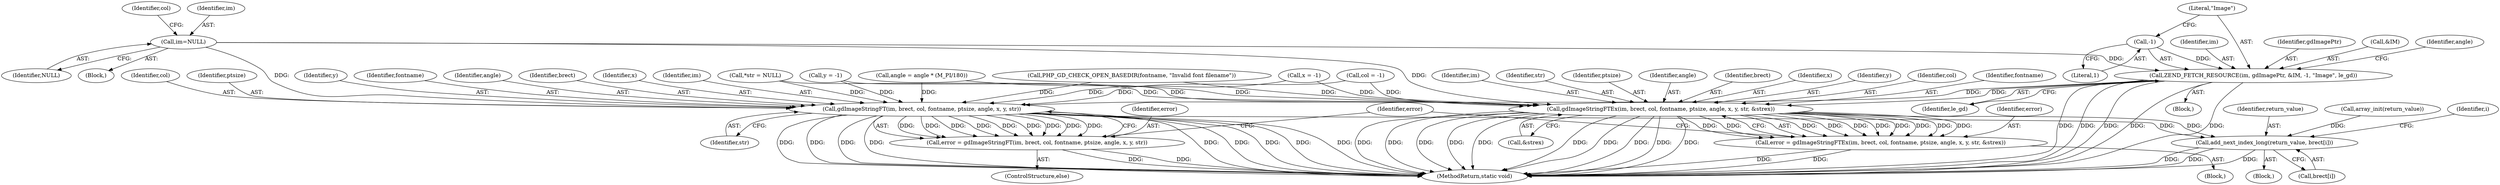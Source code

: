 digraph "0_php-src_b6f13a5ef9d6280cf984826a5de012a32c396cd4?w=1_3@pointer" {
"1000197" [label="(Call,ZEND_FETCH_RESOURCE(im, gdImagePtr, &IM, -1, \"Image\", le_gd))"];
"1000115" [label="(Call,im=NULL)"];
"1000202" [label="(Call,-1)"];
"1000305" [label="(Call,gdImageStringFTEx(im, brect, col, fontname, ptsize, angle, x, y, str, &strex))"];
"1000303" [label="(Call,error = gdImageStringFTEx(im, brect, col, fontname, ptsize, angle, x, y, str, &strex))"];
"1000346" [label="(Call,add_next_index_long(return_value, brect[i]))"];
"1000320" [label="(Call,gdImageStringFT(im, brect, col, fontname, ptsize, angle, x, y, str))"];
"1000318" [label="(Call,error = gdImageStringFT(im, brect, col, fontname, ptsize, angle, x, y, str))"];
"1000306" [label="(Identifier,im)"];
"1000334" [label="(Call,array_init(return_value))"];
"1000199" [label="(Identifier,gdImagePtr)"];
"1000314" [label="(Identifier,str)"];
"1000322" [label="(Identifier,brect)"];
"1000297" [label="(Call,PHP_GD_CHECK_OPEN_BASEDIR(fontname, \"Invalid font filename\"))"];
"1000129" [label="(Call,y = -1)"];
"1000321" [label="(Identifier,im)"];
"1000200" [label="(Call,&IM)"];
"1000119" [label="(Call,col = -1)"];
"1000310" [label="(Identifier,ptsize)"];
"1000311" [label="(Identifier,angle)"];
"1000207" [label="(Identifier,angle)"];
"1000323" [label="(Identifier,col)"];
"1000202" [label="(Call,-1)"];
"1000317" [label="(ControlStructure,else)"];
"1000325" [label="(Identifier,ptsize)"];
"1000320" [label="(Call,gdImageStringFT(im, brect, col, fontname, ptsize, angle, x, y, str))"];
"1000307" [label="(Identifier,brect)"];
"1000345" [label="(Block,)"];
"1000203" [label="(Literal,1)"];
"1000120" [label="(Identifier,col)"];
"1000328" [label="(Identifier,y)"];
"1000324" [label="(Identifier,fontname)"];
"1000180" [label="(Block,)"];
"1000312" [label="(Identifier,x)"];
"1000326" [label="(Identifier,angle)"];
"1000115" [label="(Call,im=NULL)"];
"1000140" [label="(Call,*str = NULL)"];
"1000206" [label="(Call,angle = angle * (M_PI/180))"];
"1000303" [label="(Call,error = gdImageStringFTEx(im, brect, col, fontname, ptsize, angle, x, y, str, &strex))"];
"1000313" [label="(Identifier,y)"];
"1000346" [label="(Call,add_next_index_long(return_value, brect[i]))"];
"1000117" [label="(Identifier,NULL)"];
"1000315" [label="(Call,&strex)"];
"1000308" [label="(Identifier,col)"];
"1000198" [label="(Identifier,im)"];
"1000124" [label="(Call,x = -1)"];
"1000302" [label="(Block,)"];
"1000116" [label="(Identifier,im)"];
"1000304" [label="(Identifier,error)"];
"1000344" [label="(Identifier,i)"];
"1000329" [label="(Identifier,str)"];
"1000318" [label="(Call,error = gdImageStringFT(im, brect, col, fontname, ptsize, angle, x, y, str))"];
"1000327" [label="(Identifier,x)"];
"1000319" [label="(Identifier,error)"];
"1000348" [label="(Call,brect[i])"];
"1000204" [label="(Literal,\"Image\")"];
"1000205" [label="(Identifier,le_gd)"];
"1000351" [label="(MethodReturn,static void)"];
"1000331" [label="(Identifier,error)"];
"1000197" [label="(Call,ZEND_FETCH_RESOURCE(im, gdImagePtr, &IM, -1, \"Image\", le_gd))"];
"1000108" [label="(Block,)"];
"1000305" [label="(Call,gdImageStringFTEx(im, brect, col, fontname, ptsize, angle, x, y, str, &strex))"];
"1000347" [label="(Identifier,return_value)"];
"1000309" [label="(Identifier,fontname)"];
"1000197" -> "1000180"  [label="AST: "];
"1000197" -> "1000205"  [label="CFG: "];
"1000198" -> "1000197"  [label="AST: "];
"1000199" -> "1000197"  [label="AST: "];
"1000200" -> "1000197"  [label="AST: "];
"1000202" -> "1000197"  [label="AST: "];
"1000204" -> "1000197"  [label="AST: "];
"1000205" -> "1000197"  [label="AST: "];
"1000207" -> "1000197"  [label="CFG: "];
"1000197" -> "1000351"  [label="DDG: "];
"1000197" -> "1000351"  [label="DDG: "];
"1000197" -> "1000351"  [label="DDG: "];
"1000197" -> "1000351"  [label="DDG: "];
"1000197" -> "1000351"  [label="DDG: "];
"1000115" -> "1000197"  [label="DDG: "];
"1000202" -> "1000197"  [label="DDG: "];
"1000197" -> "1000305"  [label="DDG: "];
"1000197" -> "1000320"  [label="DDG: "];
"1000115" -> "1000108"  [label="AST: "];
"1000115" -> "1000117"  [label="CFG: "];
"1000116" -> "1000115"  [label="AST: "];
"1000117" -> "1000115"  [label="AST: "];
"1000120" -> "1000115"  [label="CFG: "];
"1000115" -> "1000305"  [label="DDG: "];
"1000115" -> "1000320"  [label="DDG: "];
"1000202" -> "1000203"  [label="CFG: "];
"1000203" -> "1000202"  [label="AST: "];
"1000204" -> "1000202"  [label="CFG: "];
"1000305" -> "1000303"  [label="AST: "];
"1000305" -> "1000315"  [label="CFG: "];
"1000306" -> "1000305"  [label="AST: "];
"1000307" -> "1000305"  [label="AST: "];
"1000308" -> "1000305"  [label="AST: "];
"1000309" -> "1000305"  [label="AST: "];
"1000310" -> "1000305"  [label="AST: "];
"1000311" -> "1000305"  [label="AST: "];
"1000312" -> "1000305"  [label="AST: "];
"1000313" -> "1000305"  [label="AST: "];
"1000314" -> "1000305"  [label="AST: "];
"1000315" -> "1000305"  [label="AST: "];
"1000303" -> "1000305"  [label="CFG: "];
"1000305" -> "1000351"  [label="DDG: "];
"1000305" -> "1000351"  [label="DDG: "];
"1000305" -> "1000351"  [label="DDG: "];
"1000305" -> "1000351"  [label="DDG: "];
"1000305" -> "1000351"  [label="DDG: "];
"1000305" -> "1000351"  [label="DDG: "];
"1000305" -> "1000351"  [label="DDG: "];
"1000305" -> "1000351"  [label="DDG: "];
"1000305" -> "1000351"  [label="DDG: "];
"1000305" -> "1000351"  [label="DDG: "];
"1000305" -> "1000303"  [label="DDG: "];
"1000305" -> "1000303"  [label="DDG: "];
"1000305" -> "1000303"  [label="DDG: "];
"1000305" -> "1000303"  [label="DDG: "];
"1000305" -> "1000303"  [label="DDG: "];
"1000305" -> "1000303"  [label="DDG: "];
"1000305" -> "1000303"  [label="DDG: "];
"1000305" -> "1000303"  [label="DDG: "];
"1000305" -> "1000303"  [label="DDG: "];
"1000305" -> "1000303"  [label="DDG: "];
"1000119" -> "1000305"  [label="DDG: "];
"1000297" -> "1000305"  [label="DDG: "];
"1000206" -> "1000305"  [label="DDG: "];
"1000124" -> "1000305"  [label="DDG: "];
"1000129" -> "1000305"  [label="DDG: "];
"1000140" -> "1000305"  [label="DDG: "];
"1000305" -> "1000346"  [label="DDG: "];
"1000303" -> "1000302"  [label="AST: "];
"1000304" -> "1000303"  [label="AST: "];
"1000331" -> "1000303"  [label="CFG: "];
"1000303" -> "1000351"  [label="DDG: "];
"1000303" -> "1000351"  [label="DDG: "];
"1000346" -> "1000345"  [label="AST: "];
"1000346" -> "1000348"  [label="CFG: "];
"1000347" -> "1000346"  [label="AST: "];
"1000348" -> "1000346"  [label="AST: "];
"1000344" -> "1000346"  [label="CFG: "];
"1000346" -> "1000351"  [label="DDG: "];
"1000346" -> "1000351"  [label="DDG: "];
"1000346" -> "1000351"  [label="DDG: "];
"1000334" -> "1000346"  [label="DDG: "];
"1000320" -> "1000346"  [label="DDG: "];
"1000320" -> "1000318"  [label="AST: "];
"1000320" -> "1000329"  [label="CFG: "];
"1000321" -> "1000320"  [label="AST: "];
"1000322" -> "1000320"  [label="AST: "];
"1000323" -> "1000320"  [label="AST: "];
"1000324" -> "1000320"  [label="AST: "];
"1000325" -> "1000320"  [label="AST: "];
"1000326" -> "1000320"  [label="AST: "];
"1000327" -> "1000320"  [label="AST: "];
"1000328" -> "1000320"  [label="AST: "];
"1000329" -> "1000320"  [label="AST: "];
"1000318" -> "1000320"  [label="CFG: "];
"1000320" -> "1000351"  [label="DDG: "];
"1000320" -> "1000351"  [label="DDG: "];
"1000320" -> "1000351"  [label="DDG: "];
"1000320" -> "1000351"  [label="DDG: "];
"1000320" -> "1000351"  [label="DDG: "];
"1000320" -> "1000351"  [label="DDG: "];
"1000320" -> "1000351"  [label="DDG: "];
"1000320" -> "1000351"  [label="DDG: "];
"1000320" -> "1000351"  [label="DDG: "];
"1000320" -> "1000318"  [label="DDG: "];
"1000320" -> "1000318"  [label="DDG: "];
"1000320" -> "1000318"  [label="DDG: "];
"1000320" -> "1000318"  [label="DDG: "];
"1000320" -> "1000318"  [label="DDG: "];
"1000320" -> "1000318"  [label="DDG: "];
"1000320" -> "1000318"  [label="DDG: "];
"1000320" -> "1000318"  [label="DDG: "];
"1000320" -> "1000318"  [label="DDG: "];
"1000119" -> "1000320"  [label="DDG: "];
"1000297" -> "1000320"  [label="DDG: "];
"1000206" -> "1000320"  [label="DDG: "];
"1000124" -> "1000320"  [label="DDG: "];
"1000129" -> "1000320"  [label="DDG: "];
"1000140" -> "1000320"  [label="DDG: "];
"1000318" -> "1000317"  [label="AST: "];
"1000319" -> "1000318"  [label="AST: "];
"1000331" -> "1000318"  [label="CFG: "];
"1000318" -> "1000351"  [label="DDG: "];
"1000318" -> "1000351"  [label="DDG: "];
}
